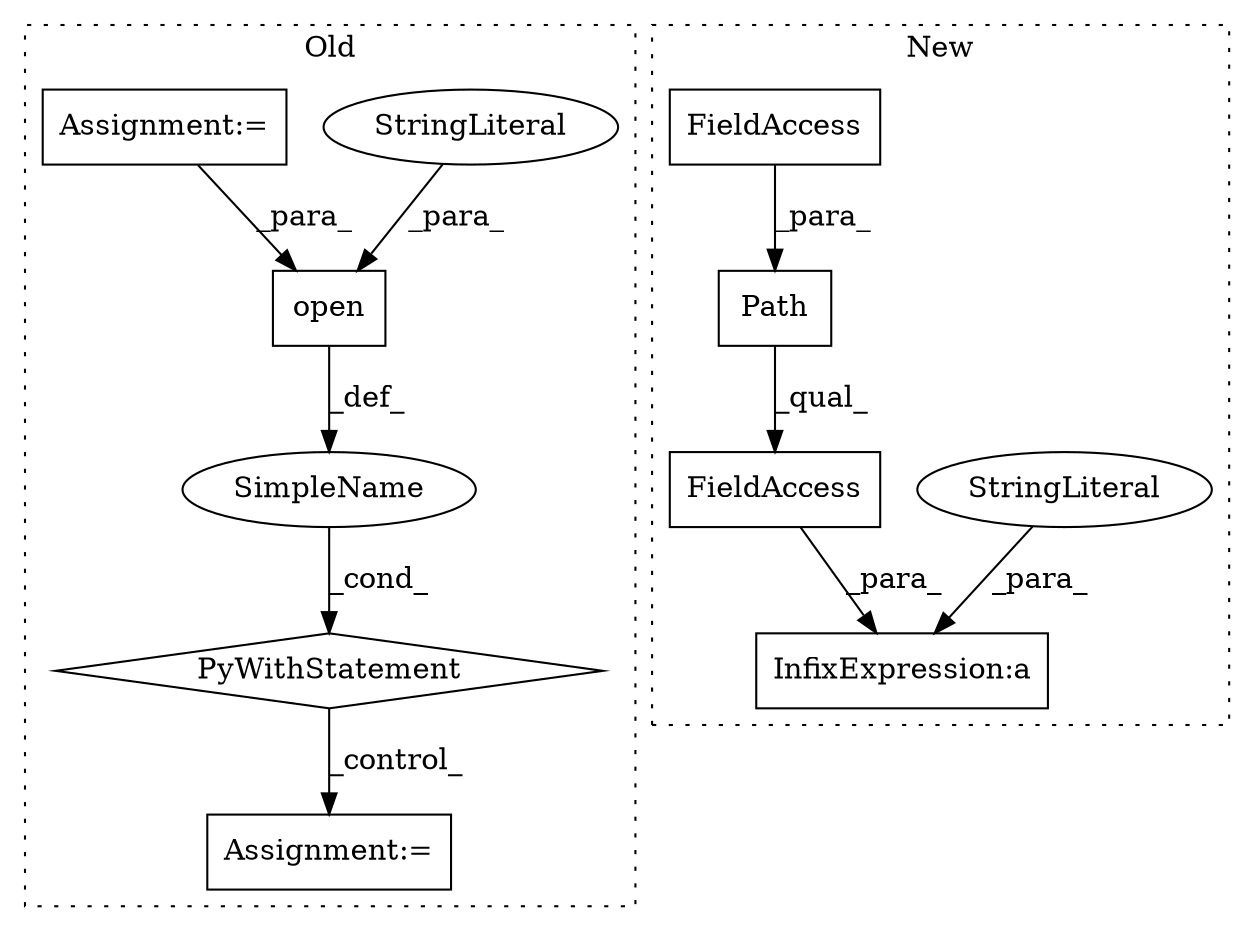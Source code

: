 digraph G {
subgraph cluster0 {
1 [label="open" a="32" s="2377,2395" l="5,1" shape="box"];
3 [label="StringLiteral" a="45" s="2392" l="3" shape="ellipse"];
4 [label="PyWithStatement" a="104" s="2367,2396" l="10,2" shape="diamond"];
5 [label="SimpleName" a="42" s="" l="" shape="ellipse"];
6 [label="Assignment:=" a="7" s="2411" l="2" shape="box"];
9 [label="Assignment:=" a="7" s="2242" l="1" shape="box"];
label = "Old";
style="dotted";
}
subgraph cluster1 {
2 [label="Path" a="32" s="1434,1447" l="5,1" shape="box"];
7 [label="InfixExpression:a" a="27" s="1455" l="3" shape="box"];
8 [label="StringLiteral" a="45" s="1458" l="11" shape="ellipse"];
10 [label="FieldAccess" a="22" s="1434" l="21" shape="box"];
11 [label="FieldAccess" a="22" s="1439" l="8" shape="box"];
label = "New";
style="dotted";
}
1 -> 5 [label="_def_"];
2 -> 10 [label="_qual_"];
3 -> 1 [label="_para_"];
4 -> 6 [label="_control_"];
5 -> 4 [label="_cond_"];
8 -> 7 [label="_para_"];
9 -> 1 [label="_para_"];
10 -> 7 [label="_para_"];
11 -> 2 [label="_para_"];
}